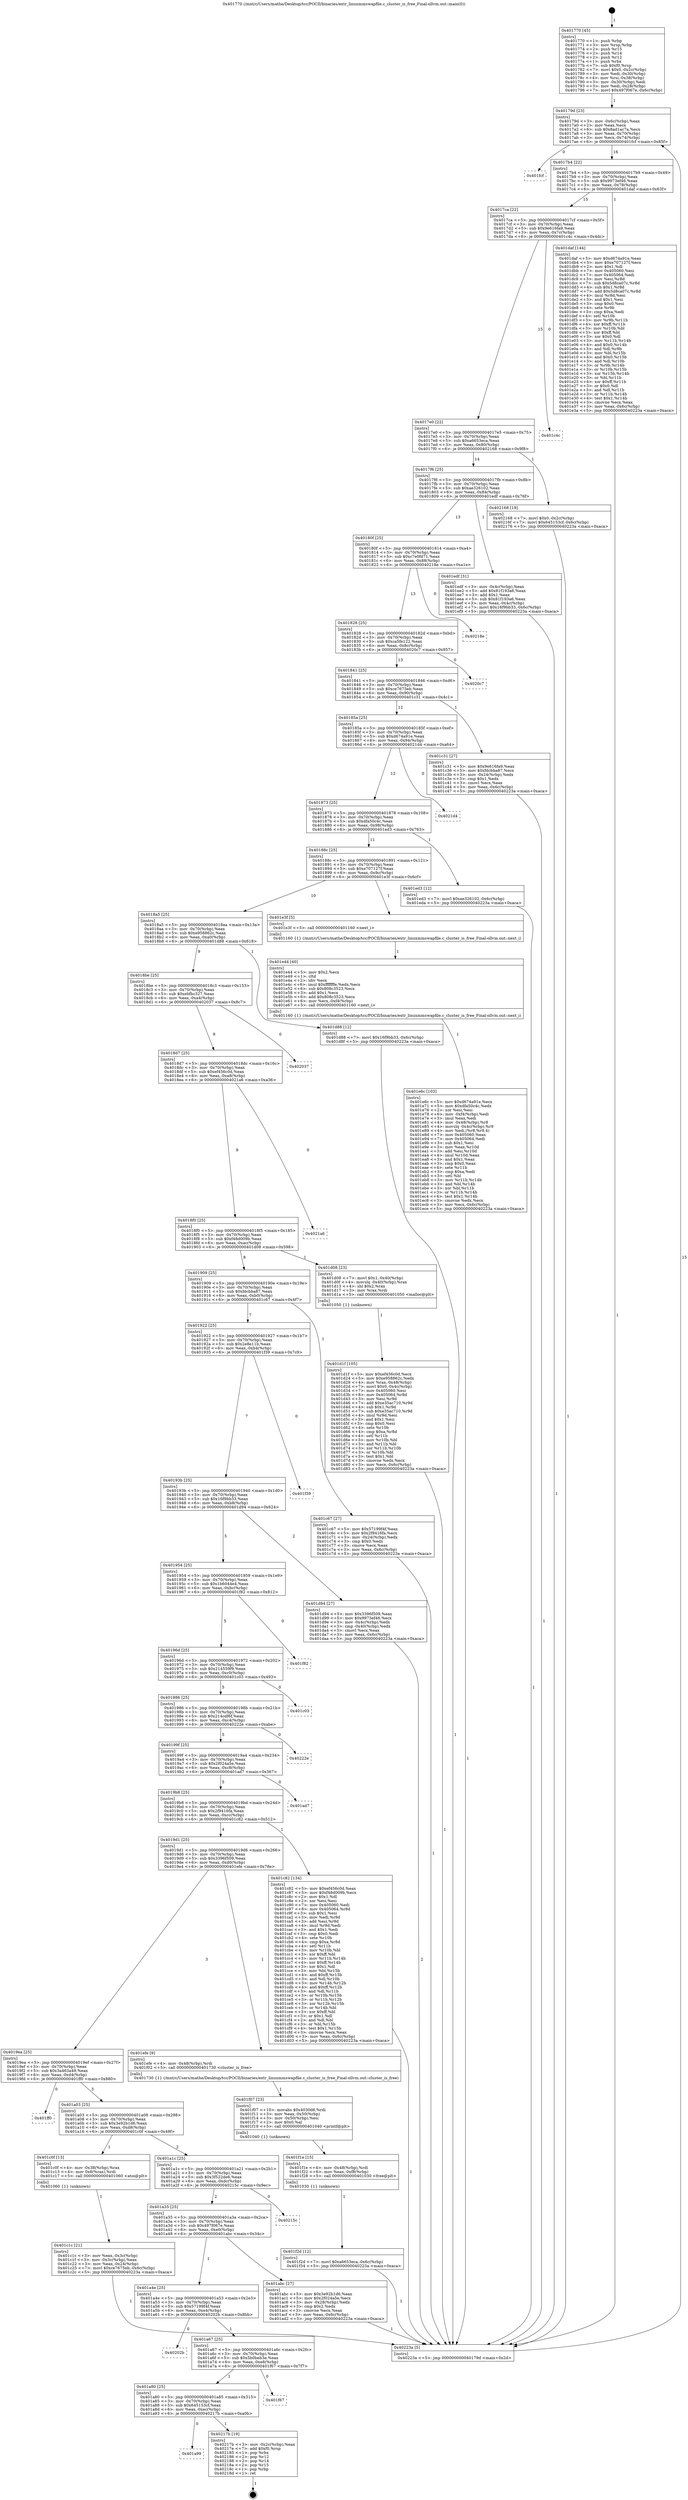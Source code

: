digraph "0x401770" {
  label = "0x401770 (/mnt/c/Users/mathe/Desktop/tcc/POCII/binaries/extr_linuxmmswapfile.c_cluster_is_free_Final-ollvm.out::main(0))"
  labelloc = "t"
  node[shape=record]

  Entry [label="",width=0.3,height=0.3,shape=circle,fillcolor=black,style=filled]
  "0x40179d" [label="{
     0x40179d [23]\l
     | [instrs]\l
     &nbsp;&nbsp;0x40179d \<+3\>: mov -0x6c(%rbp),%eax\l
     &nbsp;&nbsp;0x4017a0 \<+2\>: mov %eax,%ecx\l
     &nbsp;&nbsp;0x4017a2 \<+6\>: sub $0x8ad1ac7a,%ecx\l
     &nbsp;&nbsp;0x4017a8 \<+3\>: mov %eax,-0x70(%rbp)\l
     &nbsp;&nbsp;0x4017ab \<+3\>: mov %ecx,-0x74(%rbp)\l
     &nbsp;&nbsp;0x4017ae \<+6\>: je 0000000000401fcf \<main+0x85f\>\l
  }"]
  "0x401fcf" [label="{
     0x401fcf\l
  }", style=dashed]
  "0x4017b4" [label="{
     0x4017b4 [22]\l
     | [instrs]\l
     &nbsp;&nbsp;0x4017b4 \<+5\>: jmp 00000000004017b9 \<main+0x49\>\l
     &nbsp;&nbsp;0x4017b9 \<+3\>: mov -0x70(%rbp),%eax\l
     &nbsp;&nbsp;0x4017bc \<+5\>: sub $0x9973ef46,%eax\l
     &nbsp;&nbsp;0x4017c1 \<+3\>: mov %eax,-0x78(%rbp)\l
     &nbsp;&nbsp;0x4017c4 \<+6\>: je 0000000000401daf \<main+0x63f\>\l
  }"]
  Exit [label="",width=0.3,height=0.3,shape=circle,fillcolor=black,style=filled,peripheries=2]
  "0x401daf" [label="{
     0x401daf [144]\l
     | [instrs]\l
     &nbsp;&nbsp;0x401daf \<+5\>: mov $0xd674a91e,%eax\l
     &nbsp;&nbsp;0x401db4 \<+5\>: mov $0xe707127f,%ecx\l
     &nbsp;&nbsp;0x401db9 \<+2\>: mov $0x1,%dl\l
     &nbsp;&nbsp;0x401dbb \<+7\>: mov 0x405060,%esi\l
     &nbsp;&nbsp;0x401dc2 \<+7\>: mov 0x405064,%edi\l
     &nbsp;&nbsp;0x401dc9 \<+3\>: mov %esi,%r8d\l
     &nbsp;&nbsp;0x401dcc \<+7\>: sub $0x5d8ca07c,%r8d\l
     &nbsp;&nbsp;0x401dd3 \<+4\>: sub $0x1,%r8d\l
     &nbsp;&nbsp;0x401dd7 \<+7\>: add $0x5d8ca07c,%r8d\l
     &nbsp;&nbsp;0x401dde \<+4\>: imul %r8d,%esi\l
     &nbsp;&nbsp;0x401de2 \<+3\>: and $0x1,%esi\l
     &nbsp;&nbsp;0x401de5 \<+3\>: cmp $0x0,%esi\l
     &nbsp;&nbsp;0x401de8 \<+4\>: sete %r9b\l
     &nbsp;&nbsp;0x401dec \<+3\>: cmp $0xa,%edi\l
     &nbsp;&nbsp;0x401def \<+4\>: setl %r10b\l
     &nbsp;&nbsp;0x401df3 \<+3\>: mov %r9b,%r11b\l
     &nbsp;&nbsp;0x401df6 \<+4\>: xor $0xff,%r11b\l
     &nbsp;&nbsp;0x401dfa \<+3\>: mov %r10b,%bl\l
     &nbsp;&nbsp;0x401dfd \<+3\>: xor $0xff,%bl\l
     &nbsp;&nbsp;0x401e00 \<+3\>: xor $0x0,%dl\l
     &nbsp;&nbsp;0x401e03 \<+3\>: mov %r11b,%r14b\l
     &nbsp;&nbsp;0x401e06 \<+4\>: and $0x0,%r14b\l
     &nbsp;&nbsp;0x401e0a \<+3\>: and %dl,%r9b\l
     &nbsp;&nbsp;0x401e0d \<+3\>: mov %bl,%r15b\l
     &nbsp;&nbsp;0x401e10 \<+4\>: and $0x0,%r15b\l
     &nbsp;&nbsp;0x401e14 \<+3\>: and %dl,%r10b\l
     &nbsp;&nbsp;0x401e17 \<+3\>: or %r9b,%r14b\l
     &nbsp;&nbsp;0x401e1a \<+3\>: or %r10b,%r15b\l
     &nbsp;&nbsp;0x401e1d \<+3\>: xor %r15b,%r14b\l
     &nbsp;&nbsp;0x401e20 \<+3\>: or %bl,%r11b\l
     &nbsp;&nbsp;0x401e23 \<+4\>: xor $0xff,%r11b\l
     &nbsp;&nbsp;0x401e27 \<+3\>: or $0x0,%dl\l
     &nbsp;&nbsp;0x401e2a \<+3\>: and %dl,%r11b\l
     &nbsp;&nbsp;0x401e2d \<+3\>: or %r11b,%r14b\l
     &nbsp;&nbsp;0x401e30 \<+4\>: test $0x1,%r14b\l
     &nbsp;&nbsp;0x401e34 \<+3\>: cmovne %ecx,%eax\l
     &nbsp;&nbsp;0x401e37 \<+3\>: mov %eax,-0x6c(%rbp)\l
     &nbsp;&nbsp;0x401e3a \<+5\>: jmp 000000000040223a \<main+0xaca\>\l
  }"]
  "0x4017ca" [label="{
     0x4017ca [22]\l
     | [instrs]\l
     &nbsp;&nbsp;0x4017ca \<+5\>: jmp 00000000004017cf \<main+0x5f\>\l
     &nbsp;&nbsp;0x4017cf \<+3\>: mov -0x70(%rbp),%eax\l
     &nbsp;&nbsp;0x4017d2 \<+5\>: sub $0x9e616fa9,%eax\l
     &nbsp;&nbsp;0x4017d7 \<+3\>: mov %eax,-0x7c(%rbp)\l
     &nbsp;&nbsp;0x4017da \<+6\>: je 0000000000401c4c \<main+0x4dc\>\l
  }"]
  "0x401a99" [label="{
     0x401a99\l
  }", style=dashed]
  "0x401c4c" [label="{
     0x401c4c\l
  }", style=dashed]
  "0x4017e0" [label="{
     0x4017e0 [22]\l
     | [instrs]\l
     &nbsp;&nbsp;0x4017e0 \<+5\>: jmp 00000000004017e5 \<main+0x75\>\l
     &nbsp;&nbsp;0x4017e5 \<+3\>: mov -0x70(%rbp),%eax\l
     &nbsp;&nbsp;0x4017e8 \<+5\>: sub $0xa6653eca,%eax\l
     &nbsp;&nbsp;0x4017ed \<+3\>: mov %eax,-0x80(%rbp)\l
     &nbsp;&nbsp;0x4017f0 \<+6\>: je 0000000000402168 \<main+0x9f8\>\l
  }"]
  "0x40217b" [label="{
     0x40217b [19]\l
     | [instrs]\l
     &nbsp;&nbsp;0x40217b \<+3\>: mov -0x2c(%rbp),%eax\l
     &nbsp;&nbsp;0x40217e \<+7\>: add $0xf0,%rsp\l
     &nbsp;&nbsp;0x402185 \<+1\>: pop %rbx\l
     &nbsp;&nbsp;0x402186 \<+2\>: pop %r12\l
     &nbsp;&nbsp;0x402188 \<+2\>: pop %r14\l
     &nbsp;&nbsp;0x40218a \<+2\>: pop %r15\l
     &nbsp;&nbsp;0x40218c \<+1\>: pop %rbp\l
     &nbsp;&nbsp;0x40218d \<+1\>: ret\l
  }"]
  "0x402168" [label="{
     0x402168 [19]\l
     | [instrs]\l
     &nbsp;&nbsp;0x402168 \<+7\>: movl $0x0,-0x2c(%rbp)\l
     &nbsp;&nbsp;0x40216f \<+7\>: movl $0x645153cf,-0x6c(%rbp)\l
     &nbsp;&nbsp;0x402176 \<+5\>: jmp 000000000040223a \<main+0xaca\>\l
  }"]
  "0x4017f6" [label="{
     0x4017f6 [25]\l
     | [instrs]\l
     &nbsp;&nbsp;0x4017f6 \<+5\>: jmp 00000000004017fb \<main+0x8b\>\l
     &nbsp;&nbsp;0x4017fb \<+3\>: mov -0x70(%rbp),%eax\l
     &nbsp;&nbsp;0x4017fe \<+5\>: sub $0xae326102,%eax\l
     &nbsp;&nbsp;0x401803 \<+6\>: mov %eax,-0x84(%rbp)\l
     &nbsp;&nbsp;0x401809 \<+6\>: je 0000000000401edf \<main+0x76f\>\l
  }"]
  "0x401a80" [label="{
     0x401a80 [25]\l
     | [instrs]\l
     &nbsp;&nbsp;0x401a80 \<+5\>: jmp 0000000000401a85 \<main+0x315\>\l
     &nbsp;&nbsp;0x401a85 \<+3\>: mov -0x70(%rbp),%eax\l
     &nbsp;&nbsp;0x401a88 \<+5\>: sub $0x645153cf,%eax\l
     &nbsp;&nbsp;0x401a8d \<+6\>: mov %eax,-0xec(%rbp)\l
     &nbsp;&nbsp;0x401a93 \<+6\>: je 000000000040217b \<main+0xa0b\>\l
  }"]
  "0x401edf" [label="{
     0x401edf [31]\l
     | [instrs]\l
     &nbsp;&nbsp;0x401edf \<+3\>: mov -0x4c(%rbp),%eax\l
     &nbsp;&nbsp;0x401ee2 \<+5\>: add $0x81f193a6,%eax\l
     &nbsp;&nbsp;0x401ee7 \<+3\>: add $0x1,%eax\l
     &nbsp;&nbsp;0x401eea \<+5\>: sub $0x81f193a6,%eax\l
     &nbsp;&nbsp;0x401eef \<+3\>: mov %eax,-0x4c(%rbp)\l
     &nbsp;&nbsp;0x401ef2 \<+7\>: movl $0x16f9bb33,-0x6c(%rbp)\l
     &nbsp;&nbsp;0x401ef9 \<+5\>: jmp 000000000040223a \<main+0xaca\>\l
  }"]
  "0x40180f" [label="{
     0x40180f [25]\l
     | [instrs]\l
     &nbsp;&nbsp;0x40180f \<+5\>: jmp 0000000000401814 \<main+0xa4\>\l
     &nbsp;&nbsp;0x401814 \<+3\>: mov -0x70(%rbp),%eax\l
     &nbsp;&nbsp;0x401817 \<+5\>: sub $0xc7e0fd71,%eax\l
     &nbsp;&nbsp;0x40181c \<+6\>: mov %eax,-0x88(%rbp)\l
     &nbsp;&nbsp;0x401822 \<+6\>: je 000000000040218e \<main+0xa1e\>\l
  }"]
  "0x401f67" [label="{
     0x401f67\l
  }", style=dashed]
  "0x40218e" [label="{
     0x40218e\l
  }", style=dashed]
  "0x401828" [label="{
     0x401828 [25]\l
     | [instrs]\l
     &nbsp;&nbsp;0x401828 \<+5\>: jmp 000000000040182d \<main+0xbd\>\l
     &nbsp;&nbsp;0x40182d \<+3\>: mov -0x70(%rbp),%eax\l
     &nbsp;&nbsp;0x401830 \<+5\>: sub $0xca5fe122,%eax\l
     &nbsp;&nbsp;0x401835 \<+6\>: mov %eax,-0x8c(%rbp)\l
     &nbsp;&nbsp;0x40183b \<+6\>: je 00000000004020c7 \<main+0x957\>\l
  }"]
  "0x401a67" [label="{
     0x401a67 [25]\l
     | [instrs]\l
     &nbsp;&nbsp;0x401a67 \<+5\>: jmp 0000000000401a6c \<main+0x2fc\>\l
     &nbsp;&nbsp;0x401a6c \<+3\>: mov -0x70(%rbp),%eax\l
     &nbsp;&nbsp;0x401a6f \<+5\>: sub $0x5b0beb3e,%eax\l
     &nbsp;&nbsp;0x401a74 \<+6\>: mov %eax,-0xe8(%rbp)\l
     &nbsp;&nbsp;0x401a7a \<+6\>: je 0000000000401f67 \<main+0x7f7\>\l
  }"]
  "0x4020c7" [label="{
     0x4020c7\l
  }", style=dashed]
  "0x401841" [label="{
     0x401841 [25]\l
     | [instrs]\l
     &nbsp;&nbsp;0x401841 \<+5\>: jmp 0000000000401846 \<main+0xd6\>\l
     &nbsp;&nbsp;0x401846 \<+3\>: mov -0x70(%rbp),%eax\l
     &nbsp;&nbsp;0x401849 \<+5\>: sub $0xce7675eb,%eax\l
     &nbsp;&nbsp;0x40184e \<+6\>: mov %eax,-0x90(%rbp)\l
     &nbsp;&nbsp;0x401854 \<+6\>: je 0000000000401c31 \<main+0x4c1\>\l
  }"]
  "0x40202b" [label="{
     0x40202b\l
  }", style=dashed]
  "0x401c31" [label="{
     0x401c31 [27]\l
     | [instrs]\l
     &nbsp;&nbsp;0x401c31 \<+5\>: mov $0x9e616fa9,%eax\l
     &nbsp;&nbsp;0x401c36 \<+5\>: mov $0xfdcbba87,%ecx\l
     &nbsp;&nbsp;0x401c3b \<+3\>: mov -0x24(%rbp),%edx\l
     &nbsp;&nbsp;0x401c3e \<+3\>: cmp $0x1,%edx\l
     &nbsp;&nbsp;0x401c41 \<+3\>: cmovl %ecx,%eax\l
     &nbsp;&nbsp;0x401c44 \<+3\>: mov %eax,-0x6c(%rbp)\l
     &nbsp;&nbsp;0x401c47 \<+5\>: jmp 000000000040223a \<main+0xaca\>\l
  }"]
  "0x40185a" [label="{
     0x40185a [25]\l
     | [instrs]\l
     &nbsp;&nbsp;0x40185a \<+5\>: jmp 000000000040185f \<main+0xef\>\l
     &nbsp;&nbsp;0x40185f \<+3\>: mov -0x70(%rbp),%eax\l
     &nbsp;&nbsp;0x401862 \<+5\>: sub $0xd674a91e,%eax\l
     &nbsp;&nbsp;0x401867 \<+6\>: mov %eax,-0x94(%rbp)\l
     &nbsp;&nbsp;0x40186d \<+6\>: je 00000000004021d4 \<main+0xa64\>\l
  }"]
  "0x401f2d" [label="{
     0x401f2d [12]\l
     | [instrs]\l
     &nbsp;&nbsp;0x401f2d \<+7\>: movl $0xa6653eca,-0x6c(%rbp)\l
     &nbsp;&nbsp;0x401f34 \<+5\>: jmp 000000000040223a \<main+0xaca\>\l
  }"]
  "0x4021d4" [label="{
     0x4021d4\l
  }", style=dashed]
  "0x401873" [label="{
     0x401873 [25]\l
     | [instrs]\l
     &nbsp;&nbsp;0x401873 \<+5\>: jmp 0000000000401878 \<main+0x108\>\l
     &nbsp;&nbsp;0x401878 \<+3\>: mov -0x70(%rbp),%eax\l
     &nbsp;&nbsp;0x40187b \<+5\>: sub $0xdfa50c4c,%eax\l
     &nbsp;&nbsp;0x401880 \<+6\>: mov %eax,-0x98(%rbp)\l
     &nbsp;&nbsp;0x401886 \<+6\>: je 0000000000401ed3 \<main+0x763\>\l
  }"]
  "0x401f1e" [label="{
     0x401f1e [15]\l
     | [instrs]\l
     &nbsp;&nbsp;0x401f1e \<+4\>: mov -0x48(%rbp),%rdi\l
     &nbsp;&nbsp;0x401f22 \<+6\>: mov %eax,-0xf8(%rbp)\l
     &nbsp;&nbsp;0x401f28 \<+5\>: call 0000000000401030 \<free@plt\>\l
     | [calls]\l
     &nbsp;&nbsp;0x401030 \{1\} (unknown)\l
  }"]
  "0x401ed3" [label="{
     0x401ed3 [12]\l
     | [instrs]\l
     &nbsp;&nbsp;0x401ed3 \<+7\>: movl $0xae326102,-0x6c(%rbp)\l
     &nbsp;&nbsp;0x401eda \<+5\>: jmp 000000000040223a \<main+0xaca\>\l
  }"]
  "0x40188c" [label="{
     0x40188c [25]\l
     | [instrs]\l
     &nbsp;&nbsp;0x40188c \<+5\>: jmp 0000000000401891 \<main+0x121\>\l
     &nbsp;&nbsp;0x401891 \<+3\>: mov -0x70(%rbp),%eax\l
     &nbsp;&nbsp;0x401894 \<+5\>: sub $0xe707127f,%eax\l
     &nbsp;&nbsp;0x401899 \<+6\>: mov %eax,-0x9c(%rbp)\l
     &nbsp;&nbsp;0x40189f \<+6\>: je 0000000000401e3f \<main+0x6cf\>\l
  }"]
  "0x401f07" [label="{
     0x401f07 [23]\l
     | [instrs]\l
     &nbsp;&nbsp;0x401f07 \<+10\>: movabs $0x4030d6,%rdi\l
     &nbsp;&nbsp;0x401f11 \<+3\>: mov %eax,-0x50(%rbp)\l
     &nbsp;&nbsp;0x401f14 \<+3\>: mov -0x50(%rbp),%esi\l
     &nbsp;&nbsp;0x401f17 \<+2\>: mov $0x0,%al\l
     &nbsp;&nbsp;0x401f19 \<+5\>: call 0000000000401040 \<printf@plt\>\l
     | [calls]\l
     &nbsp;&nbsp;0x401040 \{1\} (unknown)\l
  }"]
  "0x401e3f" [label="{
     0x401e3f [5]\l
     | [instrs]\l
     &nbsp;&nbsp;0x401e3f \<+5\>: call 0000000000401160 \<next_i\>\l
     | [calls]\l
     &nbsp;&nbsp;0x401160 \{1\} (/mnt/c/Users/mathe/Desktop/tcc/POCII/binaries/extr_linuxmmswapfile.c_cluster_is_free_Final-ollvm.out::next_i)\l
  }"]
  "0x4018a5" [label="{
     0x4018a5 [25]\l
     | [instrs]\l
     &nbsp;&nbsp;0x4018a5 \<+5\>: jmp 00000000004018aa \<main+0x13a\>\l
     &nbsp;&nbsp;0x4018aa \<+3\>: mov -0x70(%rbp),%eax\l
     &nbsp;&nbsp;0x4018ad \<+5\>: sub $0xe958862c,%eax\l
     &nbsp;&nbsp;0x4018b2 \<+6\>: mov %eax,-0xa0(%rbp)\l
     &nbsp;&nbsp;0x4018b8 \<+6\>: je 0000000000401d88 \<main+0x618\>\l
  }"]
  "0x401e6c" [label="{
     0x401e6c [103]\l
     | [instrs]\l
     &nbsp;&nbsp;0x401e6c \<+5\>: mov $0xd674a91e,%ecx\l
     &nbsp;&nbsp;0x401e71 \<+5\>: mov $0xdfa50c4c,%edx\l
     &nbsp;&nbsp;0x401e76 \<+2\>: xor %esi,%esi\l
     &nbsp;&nbsp;0x401e78 \<+6\>: mov -0xf4(%rbp),%edi\l
     &nbsp;&nbsp;0x401e7e \<+3\>: imul %eax,%edi\l
     &nbsp;&nbsp;0x401e81 \<+4\>: mov -0x48(%rbp),%r8\l
     &nbsp;&nbsp;0x401e85 \<+4\>: movslq -0x4c(%rbp),%r9\l
     &nbsp;&nbsp;0x401e89 \<+4\>: mov %edi,(%r8,%r9,4)\l
     &nbsp;&nbsp;0x401e8d \<+7\>: mov 0x405060,%eax\l
     &nbsp;&nbsp;0x401e94 \<+7\>: mov 0x405064,%edi\l
     &nbsp;&nbsp;0x401e9b \<+3\>: sub $0x1,%esi\l
     &nbsp;&nbsp;0x401e9e \<+3\>: mov %eax,%r10d\l
     &nbsp;&nbsp;0x401ea1 \<+3\>: add %esi,%r10d\l
     &nbsp;&nbsp;0x401ea4 \<+4\>: imul %r10d,%eax\l
     &nbsp;&nbsp;0x401ea8 \<+3\>: and $0x1,%eax\l
     &nbsp;&nbsp;0x401eab \<+3\>: cmp $0x0,%eax\l
     &nbsp;&nbsp;0x401eae \<+4\>: sete %r11b\l
     &nbsp;&nbsp;0x401eb2 \<+3\>: cmp $0xa,%edi\l
     &nbsp;&nbsp;0x401eb5 \<+3\>: setl %bl\l
     &nbsp;&nbsp;0x401eb8 \<+3\>: mov %r11b,%r14b\l
     &nbsp;&nbsp;0x401ebb \<+3\>: and %bl,%r14b\l
     &nbsp;&nbsp;0x401ebe \<+3\>: xor %bl,%r11b\l
     &nbsp;&nbsp;0x401ec1 \<+3\>: or %r11b,%r14b\l
     &nbsp;&nbsp;0x401ec4 \<+4\>: test $0x1,%r14b\l
     &nbsp;&nbsp;0x401ec8 \<+3\>: cmovne %edx,%ecx\l
     &nbsp;&nbsp;0x401ecb \<+3\>: mov %ecx,-0x6c(%rbp)\l
     &nbsp;&nbsp;0x401ece \<+5\>: jmp 000000000040223a \<main+0xaca\>\l
  }"]
  "0x401d88" [label="{
     0x401d88 [12]\l
     | [instrs]\l
     &nbsp;&nbsp;0x401d88 \<+7\>: movl $0x16f9bb33,-0x6c(%rbp)\l
     &nbsp;&nbsp;0x401d8f \<+5\>: jmp 000000000040223a \<main+0xaca\>\l
  }"]
  "0x4018be" [label="{
     0x4018be [25]\l
     | [instrs]\l
     &nbsp;&nbsp;0x4018be \<+5\>: jmp 00000000004018c3 \<main+0x153\>\l
     &nbsp;&nbsp;0x4018c3 \<+3\>: mov -0x70(%rbp),%eax\l
     &nbsp;&nbsp;0x4018c6 \<+5\>: sub $0xebfbc327,%eax\l
     &nbsp;&nbsp;0x4018cb \<+6\>: mov %eax,-0xa4(%rbp)\l
     &nbsp;&nbsp;0x4018d1 \<+6\>: je 0000000000402037 \<main+0x8c7\>\l
  }"]
  "0x401e44" [label="{
     0x401e44 [40]\l
     | [instrs]\l
     &nbsp;&nbsp;0x401e44 \<+5\>: mov $0x2,%ecx\l
     &nbsp;&nbsp;0x401e49 \<+1\>: cltd\l
     &nbsp;&nbsp;0x401e4a \<+2\>: idiv %ecx\l
     &nbsp;&nbsp;0x401e4c \<+6\>: imul $0xfffffffe,%edx,%ecx\l
     &nbsp;&nbsp;0x401e52 \<+6\>: sub $0x808c3523,%ecx\l
     &nbsp;&nbsp;0x401e58 \<+3\>: add $0x1,%ecx\l
     &nbsp;&nbsp;0x401e5b \<+6\>: add $0x808c3523,%ecx\l
     &nbsp;&nbsp;0x401e61 \<+6\>: mov %ecx,-0xf4(%rbp)\l
     &nbsp;&nbsp;0x401e67 \<+5\>: call 0000000000401160 \<next_i\>\l
     | [calls]\l
     &nbsp;&nbsp;0x401160 \{1\} (/mnt/c/Users/mathe/Desktop/tcc/POCII/binaries/extr_linuxmmswapfile.c_cluster_is_free_Final-ollvm.out::next_i)\l
  }"]
  "0x402037" [label="{
     0x402037\l
  }", style=dashed]
  "0x4018d7" [label="{
     0x4018d7 [25]\l
     | [instrs]\l
     &nbsp;&nbsp;0x4018d7 \<+5\>: jmp 00000000004018dc \<main+0x16c\>\l
     &nbsp;&nbsp;0x4018dc \<+3\>: mov -0x70(%rbp),%eax\l
     &nbsp;&nbsp;0x4018df \<+5\>: sub $0xef456c0d,%eax\l
     &nbsp;&nbsp;0x4018e4 \<+6\>: mov %eax,-0xa8(%rbp)\l
     &nbsp;&nbsp;0x4018ea \<+6\>: je 00000000004021a6 \<main+0xa36\>\l
  }"]
  "0x401d1f" [label="{
     0x401d1f [105]\l
     | [instrs]\l
     &nbsp;&nbsp;0x401d1f \<+5\>: mov $0xef456c0d,%ecx\l
     &nbsp;&nbsp;0x401d24 \<+5\>: mov $0xe958862c,%edx\l
     &nbsp;&nbsp;0x401d29 \<+4\>: mov %rax,-0x48(%rbp)\l
     &nbsp;&nbsp;0x401d2d \<+7\>: movl $0x0,-0x4c(%rbp)\l
     &nbsp;&nbsp;0x401d34 \<+7\>: mov 0x405060,%esi\l
     &nbsp;&nbsp;0x401d3b \<+8\>: mov 0x405064,%r8d\l
     &nbsp;&nbsp;0x401d43 \<+3\>: mov %esi,%r9d\l
     &nbsp;&nbsp;0x401d46 \<+7\>: add $0xe35ac710,%r9d\l
     &nbsp;&nbsp;0x401d4d \<+4\>: sub $0x1,%r9d\l
     &nbsp;&nbsp;0x401d51 \<+7\>: sub $0xe35ac710,%r9d\l
     &nbsp;&nbsp;0x401d58 \<+4\>: imul %r9d,%esi\l
     &nbsp;&nbsp;0x401d5c \<+3\>: and $0x1,%esi\l
     &nbsp;&nbsp;0x401d5f \<+3\>: cmp $0x0,%esi\l
     &nbsp;&nbsp;0x401d62 \<+4\>: sete %r10b\l
     &nbsp;&nbsp;0x401d66 \<+4\>: cmp $0xa,%r8d\l
     &nbsp;&nbsp;0x401d6a \<+4\>: setl %r11b\l
     &nbsp;&nbsp;0x401d6e \<+3\>: mov %r10b,%bl\l
     &nbsp;&nbsp;0x401d71 \<+3\>: and %r11b,%bl\l
     &nbsp;&nbsp;0x401d74 \<+3\>: xor %r11b,%r10b\l
     &nbsp;&nbsp;0x401d77 \<+3\>: or %r10b,%bl\l
     &nbsp;&nbsp;0x401d7a \<+3\>: test $0x1,%bl\l
     &nbsp;&nbsp;0x401d7d \<+3\>: cmovne %edx,%ecx\l
     &nbsp;&nbsp;0x401d80 \<+3\>: mov %ecx,-0x6c(%rbp)\l
     &nbsp;&nbsp;0x401d83 \<+5\>: jmp 000000000040223a \<main+0xaca\>\l
  }"]
  "0x4021a6" [label="{
     0x4021a6\l
  }", style=dashed]
  "0x4018f0" [label="{
     0x4018f0 [25]\l
     | [instrs]\l
     &nbsp;&nbsp;0x4018f0 \<+5\>: jmp 00000000004018f5 \<main+0x185\>\l
     &nbsp;&nbsp;0x4018f5 \<+3\>: mov -0x70(%rbp),%eax\l
     &nbsp;&nbsp;0x4018f8 \<+5\>: sub $0xf48d009b,%eax\l
     &nbsp;&nbsp;0x4018fd \<+6\>: mov %eax,-0xac(%rbp)\l
     &nbsp;&nbsp;0x401903 \<+6\>: je 0000000000401d08 \<main+0x598\>\l
  }"]
  "0x401c1c" [label="{
     0x401c1c [21]\l
     | [instrs]\l
     &nbsp;&nbsp;0x401c1c \<+3\>: mov %eax,-0x3c(%rbp)\l
     &nbsp;&nbsp;0x401c1f \<+3\>: mov -0x3c(%rbp),%eax\l
     &nbsp;&nbsp;0x401c22 \<+3\>: mov %eax,-0x24(%rbp)\l
     &nbsp;&nbsp;0x401c25 \<+7\>: movl $0xce7675eb,-0x6c(%rbp)\l
     &nbsp;&nbsp;0x401c2c \<+5\>: jmp 000000000040223a \<main+0xaca\>\l
  }"]
  "0x401d08" [label="{
     0x401d08 [23]\l
     | [instrs]\l
     &nbsp;&nbsp;0x401d08 \<+7\>: movl $0x1,-0x40(%rbp)\l
     &nbsp;&nbsp;0x401d0f \<+4\>: movslq -0x40(%rbp),%rax\l
     &nbsp;&nbsp;0x401d13 \<+4\>: shl $0x2,%rax\l
     &nbsp;&nbsp;0x401d17 \<+3\>: mov %rax,%rdi\l
     &nbsp;&nbsp;0x401d1a \<+5\>: call 0000000000401050 \<malloc@plt\>\l
     | [calls]\l
     &nbsp;&nbsp;0x401050 \{1\} (unknown)\l
  }"]
  "0x401909" [label="{
     0x401909 [25]\l
     | [instrs]\l
     &nbsp;&nbsp;0x401909 \<+5\>: jmp 000000000040190e \<main+0x19e\>\l
     &nbsp;&nbsp;0x40190e \<+3\>: mov -0x70(%rbp),%eax\l
     &nbsp;&nbsp;0x401911 \<+5\>: sub $0xfdcbba87,%eax\l
     &nbsp;&nbsp;0x401916 \<+6\>: mov %eax,-0xb0(%rbp)\l
     &nbsp;&nbsp;0x40191c \<+6\>: je 0000000000401c67 \<main+0x4f7\>\l
  }"]
  "0x401770" [label="{
     0x401770 [45]\l
     | [instrs]\l
     &nbsp;&nbsp;0x401770 \<+1\>: push %rbp\l
     &nbsp;&nbsp;0x401771 \<+3\>: mov %rsp,%rbp\l
     &nbsp;&nbsp;0x401774 \<+2\>: push %r15\l
     &nbsp;&nbsp;0x401776 \<+2\>: push %r14\l
     &nbsp;&nbsp;0x401778 \<+2\>: push %r12\l
     &nbsp;&nbsp;0x40177a \<+1\>: push %rbx\l
     &nbsp;&nbsp;0x40177b \<+7\>: sub $0xf0,%rsp\l
     &nbsp;&nbsp;0x401782 \<+7\>: movl $0x0,-0x2c(%rbp)\l
     &nbsp;&nbsp;0x401789 \<+3\>: mov %edi,-0x30(%rbp)\l
     &nbsp;&nbsp;0x40178c \<+4\>: mov %rsi,-0x38(%rbp)\l
     &nbsp;&nbsp;0x401790 \<+3\>: mov -0x30(%rbp),%edi\l
     &nbsp;&nbsp;0x401793 \<+3\>: mov %edi,-0x28(%rbp)\l
     &nbsp;&nbsp;0x401796 \<+7\>: movl $0x497f067e,-0x6c(%rbp)\l
  }"]
  "0x401c67" [label="{
     0x401c67 [27]\l
     | [instrs]\l
     &nbsp;&nbsp;0x401c67 \<+5\>: mov $0x57199f4f,%eax\l
     &nbsp;&nbsp;0x401c6c \<+5\>: mov $0x2f9416fa,%ecx\l
     &nbsp;&nbsp;0x401c71 \<+3\>: mov -0x24(%rbp),%edx\l
     &nbsp;&nbsp;0x401c74 \<+3\>: cmp $0x0,%edx\l
     &nbsp;&nbsp;0x401c77 \<+3\>: cmove %ecx,%eax\l
     &nbsp;&nbsp;0x401c7a \<+3\>: mov %eax,-0x6c(%rbp)\l
     &nbsp;&nbsp;0x401c7d \<+5\>: jmp 000000000040223a \<main+0xaca\>\l
  }"]
  "0x401922" [label="{
     0x401922 [25]\l
     | [instrs]\l
     &nbsp;&nbsp;0x401922 \<+5\>: jmp 0000000000401927 \<main+0x1b7\>\l
     &nbsp;&nbsp;0x401927 \<+3\>: mov -0x70(%rbp),%eax\l
     &nbsp;&nbsp;0x40192a \<+5\>: sub $0x2e8e11b,%eax\l
     &nbsp;&nbsp;0x40192f \<+6\>: mov %eax,-0xb4(%rbp)\l
     &nbsp;&nbsp;0x401935 \<+6\>: je 0000000000401f39 \<main+0x7c9\>\l
  }"]
  "0x40223a" [label="{
     0x40223a [5]\l
     | [instrs]\l
     &nbsp;&nbsp;0x40223a \<+5\>: jmp 000000000040179d \<main+0x2d\>\l
  }"]
  "0x401f39" [label="{
     0x401f39\l
  }", style=dashed]
  "0x40193b" [label="{
     0x40193b [25]\l
     | [instrs]\l
     &nbsp;&nbsp;0x40193b \<+5\>: jmp 0000000000401940 \<main+0x1d0\>\l
     &nbsp;&nbsp;0x401940 \<+3\>: mov -0x70(%rbp),%eax\l
     &nbsp;&nbsp;0x401943 \<+5\>: sub $0x16f9bb33,%eax\l
     &nbsp;&nbsp;0x401948 \<+6\>: mov %eax,-0xb8(%rbp)\l
     &nbsp;&nbsp;0x40194e \<+6\>: je 0000000000401d94 \<main+0x624\>\l
  }"]
  "0x401a4e" [label="{
     0x401a4e [25]\l
     | [instrs]\l
     &nbsp;&nbsp;0x401a4e \<+5\>: jmp 0000000000401a53 \<main+0x2e3\>\l
     &nbsp;&nbsp;0x401a53 \<+3\>: mov -0x70(%rbp),%eax\l
     &nbsp;&nbsp;0x401a56 \<+5\>: sub $0x57199f4f,%eax\l
     &nbsp;&nbsp;0x401a5b \<+6\>: mov %eax,-0xe4(%rbp)\l
     &nbsp;&nbsp;0x401a61 \<+6\>: je 000000000040202b \<main+0x8bb\>\l
  }"]
  "0x401d94" [label="{
     0x401d94 [27]\l
     | [instrs]\l
     &nbsp;&nbsp;0x401d94 \<+5\>: mov $0x3396f509,%eax\l
     &nbsp;&nbsp;0x401d99 \<+5\>: mov $0x9973ef46,%ecx\l
     &nbsp;&nbsp;0x401d9e \<+3\>: mov -0x4c(%rbp),%edx\l
     &nbsp;&nbsp;0x401da1 \<+3\>: cmp -0x40(%rbp),%edx\l
     &nbsp;&nbsp;0x401da4 \<+3\>: cmovl %ecx,%eax\l
     &nbsp;&nbsp;0x401da7 \<+3\>: mov %eax,-0x6c(%rbp)\l
     &nbsp;&nbsp;0x401daa \<+5\>: jmp 000000000040223a \<main+0xaca\>\l
  }"]
  "0x401954" [label="{
     0x401954 [25]\l
     | [instrs]\l
     &nbsp;&nbsp;0x401954 \<+5\>: jmp 0000000000401959 \<main+0x1e9\>\l
     &nbsp;&nbsp;0x401959 \<+3\>: mov -0x70(%rbp),%eax\l
     &nbsp;&nbsp;0x40195c \<+5\>: sub $0x1b6044e4,%eax\l
     &nbsp;&nbsp;0x401961 \<+6\>: mov %eax,-0xbc(%rbp)\l
     &nbsp;&nbsp;0x401967 \<+6\>: je 0000000000401f82 \<main+0x812\>\l
  }"]
  "0x401abc" [label="{
     0x401abc [27]\l
     | [instrs]\l
     &nbsp;&nbsp;0x401abc \<+5\>: mov $0x3e92b1d6,%eax\l
     &nbsp;&nbsp;0x401ac1 \<+5\>: mov $0x2f024a5e,%ecx\l
     &nbsp;&nbsp;0x401ac6 \<+3\>: mov -0x28(%rbp),%edx\l
     &nbsp;&nbsp;0x401ac9 \<+3\>: cmp $0x2,%edx\l
     &nbsp;&nbsp;0x401acc \<+3\>: cmovne %ecx,%eax\l
     &nbsp;&nbsp;0x401acf \<+3\>: mov %eax,-0x6c(%rbp)\l
     &nbsp;&nbsp;0x401ad2 \<+5\>: jmp 000000000040223a \<main+0xaca\>\l
  }"]
  "0x401f82" [label="{
     0x401f82\l
  }", style=dashed]
  "0x40196d" [label="{
     0x40196d [25]\l
     | [instrs]\l
     &nbsp;&nbsp;0x40196d \<+5\>: jmp 0000000000401972 \<main+0x202\>\l
     &nbsp;&nbsp;0x401972 \<+3\>: mov -0x70(%rbp),%eax\l
     &nbsp;&nbsp;0x401975 \<+5\>: sub $0x214559f9,%eax\l
     &nbsp;&nbsp;0x40197a \<+6\>: mov %eax,-0xc0(%rbp)\l
     &nbsp;&nbsp;0x401980 \<+6\>: je 0000000000401c03 \<main+0x493\>\l
  }"]
  "0x401a35" [label="{
     0x401a35 [25]\l
     | [instrs]\l
     &nbsp;&nbsp;0x401a35 \<+5\>: jmp 0000000000401a3a \<main+0x2ca\>\l
     &nbsp;&nbsp;0x401a3a \<+3\>: mov -0x70(%rbp),%eax\l
     &nbsp;&nbsp;0x401a3d \<+5\>: sub $0x497f067e,%eax\l
     &nbsp;&nbsp;0x401a42 \<+6\>: mov %eax,-0xe0(%rbp)\l
     &nbsp;&nbsp;0x401a48 \<+6\>: je 0000000000401abc \<main+0x34c\>\l
  }"]
  "0x401c03" [label="{
     0x401c03\l
  }", style=dashed]
  "0x401986" [label="{
     0x401986 [25]\l
     | [instrs]\l
     &nbsp;&nbsp;0x401986 \<+5\>: jmp 000000000040198b \<main+0x21b\>\l
     &nbsp;&nbsp;0x40198b \<+3\>: mov -0x70(%rbp),%eax\l
     &nbsp;&nbsp;0x40198e \<+5\>: sub $0x214cdf6f,%eax\l
     &nbsp;&nbsp;0x401993 \<+6\>: mov %eax,-0xc4(%rbp)\l
     &nbsp;&nbsp;0x401999 \<+6\>: je 000000000040222e \<main+0xabe\>\l
  }"]
  "0x40215c" [label="{
     0x40215c\l
  }", style=dashed]
  "0x40222e" [label="{
     0x40222e\l
  }", style=dashed]
  "0x40199f" [label="{
     0x40199f [25]\l
     | [instrs]\l
     &nbsp;&nbsp;0x40199f \<+5\>: jmp 00000000004019a4 \<main+0x234\>\l
     &nbsp;&nbsp;0x4019a4 \<+3\>: mov -0x70(%rbp),%eax\l
     &nbsp;&nbsp;0x4019a7 \<+5\>: sub $0x2f024a5e,%eax\l
     &nbsp;&nbsp;0x4019ac \<+6\>: mov %eax,-0xc8(%rbp)\l
     &nbsp;&nbsp;0x4019b2 \<+6\>: je 0000000000401ad7 \<main+0x367\>\l
  }"]
  "0x401a1c" [label="{
     0x401a1c [25]\l
     | [instrs]\l
     &nbsp;&nbsp;0x401a1c \<+5\>: jmp 0000000000401a21 \<main+0x2b1\>\l
     &nbsp;&nbsp;0x401a21 \<+3\>: mov -0x70(%rbp),%eax\l
     &nbsp;&nbsp;0x401a24 \<+5\>: sub $0x3f522de6,%eax\l
     &nbsp;&nbsp;0x401a29 \<+6\>: mov %eax,-0xdc(%rbp)\l
     &nbsp;&nbsp;0x401a2f \<+6\>: je 000000000040215c \<main+0x9ec\>\l
  }"]
  "0x401ad7" [label="{
     0x401ad7\l
  }", style=dashed]
  "0x4019b8" [label="{
     0x4019b8 [25]\l
     | [instrs]\l
     &nbsp;&nbsp;0x4019b8 \<+5\>: jmp 00000000004019bd \<main+0x24d\>\l
     &nbsp;&nbsp;0x4019bd \<+3\>: mov -0x70(%rbp),%eax\l
     &nbsp;&nbsp;0x4019c0 \<+5\>: sub $0x2f9416fa,%eax\l
     &nbsp;&nbsp;0x4019c5 \<+6\>: mov %eax,-0xcc(%rbp)\l
     &nbsp;&nbsp;0x4019cb \<+6\>: je 0000000000401c82 \<main+0x512\>\l
  }"]
  "0x401c0f" [label="{
     0x401c0f [13]\l
     | [instrs]\l
     &nbsp;&nbsp;0x401c0f \<+4\>: mov -0x38(%rbp),%rax\l
     &nbsp;&nbsp;0x401c13 \<+4\>: mov 0x8(%rax),%rdi\l
     &nbsp;&nbsp;0x401c17 \<+5\>: call 0000000000401060 \<atoi@plt\>\l
     | [calls]\l
     &nbsp;&nbsp;0x401060 \{1\} (unknown)\l
  }"]
  "0x401c82" [label="{
     0x401c82 [134]\l
     | [instrs]\l
     &nbsp;&nbsp;0x401c82 \<+5\>: mov $0xef456c0d,%eax\l
     &nbsp;&nbsp;0x401c87 \<+5\>: mov $0xf48d009b,%ecx\l
     &nbsp;&nbsp;0x401c8c \<+2\>: mov $0x1,%dl\l
     &nbsp;&nbsp;0x401c8e \<+2\>: xor %esi,%esi\l
     &nbsp;&nbsp;0x401c90 \<+7\>: mov 0x405060,%edi\l
     &nbsp;&nbsp;0x401c97 \<+8\>: mov 0x405064,%r8d\l
     &nbsp;&nbsp;0x401c9f \<+3\>: sub $0x1,%esi\l
     &nbsp;&nbsp;0x401ca2 \<+3\>: mov %edi,%r9d\l
     &nbsp;&nbsp;0x401ca5 \<+3\>: add %esi,%r9d\l
     &nbsp;&nbsp;0x401ca8 \<+4\>: imul %r9d,%edi\l
     &nbsp;&nbsp;0x401cac \<+3\>: and $0x1,%edi\l
     &nbsp;&nbsp;0x401caf \<+3\>: cmp $0x0,%edi\l
     &nbsp;&nbsp;0x401cb2 \<+4\>: sete %r10b\l
     &nbsp;&nbsp;0x401cb6 \<+4\>: cmp $0xa,%r8d\l
     &nbsp;&nbsp;0x401cba \<+4\>: setl %r11b\l
     &nbsp;&nbsp;0x401cbe \<+3\>: mov %r10b,%bl\l
     &nbsp;&nbsp;0x401cc1 \<+3\>: xor $0xff,%bl\l
     &nbsp;&nbsp;0x401cc4 \<+3\>: mov %r11b,%r14b\l
     &nbsp;&nbsp;0x401cc7 \<+4\>: xor $0xff,%r14b\l
     &nbsp;&nbsp;0x401ccb \<+3\>: xor $0x1,%dl\l
     &nbsp;&nbsp;0x401cce \<+3\>: mov %bl,%r15b\l
     &nbsp;&nbsp;0x401cd1 \<+4\>: and $0xff,%r15b\l
     &nbsp;&nbsp;0x401cd5 \<+3\>: and %dl,%r10b\l
     &nbsp;&nbsp;0x401cd8 \<+3\>: mov %r14b,%r12b\l
     &nbsp;&nbsp;0x401cdb \<+4\>: and $0xff,%r12b\l
     &nbsp;&nbsp;0x401cdf \<+3\>: and %dl,%r11b\l
     &nbsp;&nbsp;0x401ce2 \<+3\>: or %r10b,%r15b\l
     &nbsp;&nbsp;0x401ce5 \<+3\>: or %r11b,%r12b\l
     &nbsp;&nbsp;0x401ce8 \<+3\>: xor %r12b,%r15b\l
     &nbsp;&nbsp;0x401ceb \<+3\>: or %r14b,%bl\l
     &nbsp;&nbsp;0x401cee \<+3\>: xor $0xff,%bl\l
     &nbsp;&nbsp;0x401cf1 \<+3\>: or $0x1,%dl\l
     &nbsp;&nbsp;0x401cf4 \<+2\>: and %dl,%bl\l
     &nbsp;&nbsp;0x401cf6 \<+3\>: or %bl,%r15b\l
     &nbsp;&nbsp;0x401cf9 \<+4\>: test $0x1,%r15b\l
     &nbsp;&nbsp;0x401cfd \<+3\>: cmovne %ecx,%eax\l
     &nbsp;&nbsp;0x401d00 \<+3\>: mov %eax,-0x6c(%rbp)\l
     &nbsp;&nbsp;0x401d03 \<+5\>: jmp 000000000040223a \<main+0xaca\>\l
  }"]
  "0x4019d1" [label="{
     0x4019d1 [25]\l
     | [instrs]\l
     &nbsp;&nbsp;0x4019d1 \<+5\>: jmp 00000000004019d6 \<main+0x266\>\l
     &nbsp;&nbsp;0x4019d6 \<+3\>: mov -0x70(%rbp),%eax\l
     &nbsp;&nbsp;0x4019d9 \<+5\>: sub $0x3396f509,%eax\l
     &nbsp;&nbsp;0x4019de \<+6\>: mov %eax,-0xd0(%rbp)\l
     &nbsp;&nbsp;0x4019e4 \<+6\>: je 0000000000401efe \<main+0x78e\>\l
  }"]
  "0x401a03" [label="{
     0x401a03 [25]\l
     | [instrs]\l
     &nbsp;&nbsp;0x401a03 \<+5\>: jmp 0000000000401a08 \<main+0x298\>\l
     &nbsp;&nbsp;0x401a08 \<+3\>: mov -0x70(%rbp),%eax\l
     &nbsp;&nbsp;0x401a0b \<+5\>: sub $0x3e92b1d6,%eax\l
     &nbsp;&nbsp;0x401a10 \<+6\>: mov %eax,-0xd8(%rbp)\l
     &nbsp;&nbsp;0x401a16 \<+6\>: je 0000000000401c0f \<main+0x49f\>\l
  }"]
  "0x401efe" [label="{
     0x401efe [9]\l
     | [instrs]\l
     &nbsp;&nbsp;0x401efe \<+4\>: mov -0x48(%rbp),%rdi\l
     &nbsp;&nbsp;0x401f02 \<+5\>: call 0000000000401730 \<cluster_is_free\>\l
     | [calls]\l
     &nbsp;&nbsp;0x401730 \{1\} (/mnt/c/Users/mathe/Desktop/tcc/POCII/binaries/extr_linuxmmswapfile.c_cluster_is_free_Final-ollvm.out::cluster_is_free)\l
  }"]
  "0x4019ea" [label="{
     0x4019ea [25]\l
     | [instrs]\l
     &nbsp;&nbsp;0x4019ea \<+5\>: jmp 00000000004019ef \<main+0x27f\>\l
     &nbsp;&nbsp;0x4019ef \<+3\>: mov -0x70(%rbp),%eax\l
     &nbsp;&nbsp;0x4019f2 \<+5\>: sub $0x3a463a49,%eax\l
     &nbsp;&nbsp;0x4019f7 \<+6\>: mov %eax,-0xd4(%rbp)\l
     &nbsp;&nbsp;0x4019fd \<+6\>: je 0000000000401ff0 \<main+0x880\>\l
  }"]
  "0x401ff0" [label="{
     0x401ff0\l
  }", style=dashed]
  Entry -> "0x401770" [label=" 1"]
  "0x40179d" -> "0x401fcf" [label=" 0"]
  "0x40179d" -> "0x4017b4" [label=" 16"]
  "0x40217b" -> Exit [label=" 1"]
  "0x4017b4" -> "0x401daf" [label=" 1"]
  "0x4017b4" -> "0x4017ca" [label=" 15"]
  "0x401a80" -> "0x401a99" [label=" 0"]
  "0x4017ca" -> "0x401c4c" [label=" 0"]
  "0x4017ca" -> "0x4017e0" [label=" 15"]
  "0x401a80" -> "0x40217b" [label=" 1"]
  "0x4017e0" -> "0x402168" [label=" 1"]
  "0x4017e0" -> "0x4017f6" [label=" 14"]
  "0x401a67" -> "0x401a80" [label=" 1"]
  "0x4017f6" -> "0x401edf" [label=" 1"]
  "0x4017f6" -> "0x40180f" [label=" 13"]
  "0x401a67" -> "0x401f67" [label=" 0"]
  "0x40180f" -> "0x40218e" [label=" 0"]
  "0x40180f" -> "0x401828" [label=" 13"]
  "0x401a4e" -> "0x401a67" [label=" 1"]
  "0x401828" -> "0x4020c7" [label=" 0"]
  "0x401828" -> "0x401841" [label=" 13"]
  "0x401a4e" -> "0x40202b" [label=" 0"]
  "0x401841" -> "0x401c31" [label=" 1"]
  "0x401841" -> "0x40185a" [label=" 12"]
  "0x402168" -> "0x40223a" [label=" 1"]
  "0x40185a" -> "0x4021d4" [label=" 0"]
  "0x40185a" -> "0x401873" [label=" 12"]
  "0x401f2d" -> "0x40223a" [label=" 1"]
  "0x401873" -> "0x401ed3" [label=" 1"]
  "0x401873" -> "0x40188c" [label=" 11"]
  "0x401f1e" -> "0x401f2d" [label=" 1"]
  "0x40188c" -> "0x401e3f" [label=" 1"]
  "0x40188c" -> "0x4018a5" [label=" 10"]
  "0x401f07" -> "0x401f1e" [label=" 1"]
  "0x4018a5" -> "0x401d88" [label=" 1"]
  "0x4018a5" -> "0x4018be" [label=" 9"]
  "0x401efe" -> "0x401f07" [label=" 1"]
  "0x4018be" -> "0x402037" [label=" 0"]
  "0x4018be" -> "0x4018d7" [label=" 9"]
  "0x401edf" -> "0x40223a" [label=" 1"]
  "0x4018d7" -> "0x4021a6" [label=" 0"]
  "0x4018d7" -> "0x4018f0" [label=" 9"]
  "0x401ed3" -> "0x40223a" [label=" 1"]
  "0x4018f0" -> "0x401d08" [label=" 1"]
  "0x4018f0" -> "0x401909" [label=" 8"]
  "0x401e6c" -> "0x40223a" [label=" 1"]
  "0x401909" -> "0x401c67" [label=" 1"]
  "0x401909" -> "0x401922" [label=" 7"]
  "0x401e44" -> "0x401e6c" [label=" 1"]
  "0x401922" -> "0x401f39" [label=" 0"]
  "0x401922" -> "0x40193b" [label=" 7"]
  "0x401e3f" -> "0x401e44" [label=" 1"]
  "0x40193b" -> "0x401d94" [label=" 2"]
  "0x40193b" -> "0x401954" [label=" 5"]
  "0x401daf" -> "0x40223a" [label=" 1"]
  "0x401954" -> "0x401f82" [label=" 0"]
  "0x401954" -> "0x40196d" [label=" 5"]
  "0x401d94" -> "0x40223a" [label=" 2"]
  "0x40196d" -> "0x401c03" [label=" 0"]
  "0x40196d" -> "0x401986" [label=" 5"]
  "0x401d1f" -> "0x40223a" [label=" 1"]
  "0x401986" -> "0x40222e" [label=" 0"]
  "0x401986" -> "0x40199f" [label=" 5"]
  "0x401d08" -> "0x401d1f" [label=" 1"]
  "0x40199f" -> "0x401ad7" [label=" 0"]
  "0x40199f" -> "0x4019b8" [label=" 5"]
  "0x401c67" -> "0x40223a" [label=" 1"]
  "0x4019b8" -> "0x401c82" [label=" 1"]
  "0x4019b8" -> "0x4019d1" [label=" 4"]
  "0x401c31" -> "0x40223a" [label=" 1"]
  "0x4019d1" -> "0x401efe" [label=" 1"]
  "0x4019d1" -> "0x4019ea" [label=" 3"]
  "0x401c0f" -> "0x401c1c" [label=" 1"]
  "0x4019ea" -> "0x401ff0" [label=" 0"]
  "0x4019ea" -> "0x401a03" [label=" 3"]
  "0x401c1c" -> "0x40223a" [label=" 1"]
  "0x401a03" -> "0x401c0f" [label=" 1"]
  "0x401a03" -> "0x401a1c" [label=" 2"]
  "0x401c82" -> "0x40223a" [label=" 1"]
  "0x401a1c" -> "0x40215c" [label=" 0"]
  "0x401a1c" -> "0x401a35" [label=" 2"]
  "0x401d88" -> "0x40223a" [label=" 1"]
  "0x401a35" -> "0x401abc" [label=" 1"]
  "0x401a35" -> "0x401a4e" [label=" 1"]
  "0x401abc" -> "0x40223a" [label=" 1"]
  "0x401770" -> "0x40179d" [label=" 1"]
  "0x40223a" -> "0x40179d" [label=" 15"]
}
